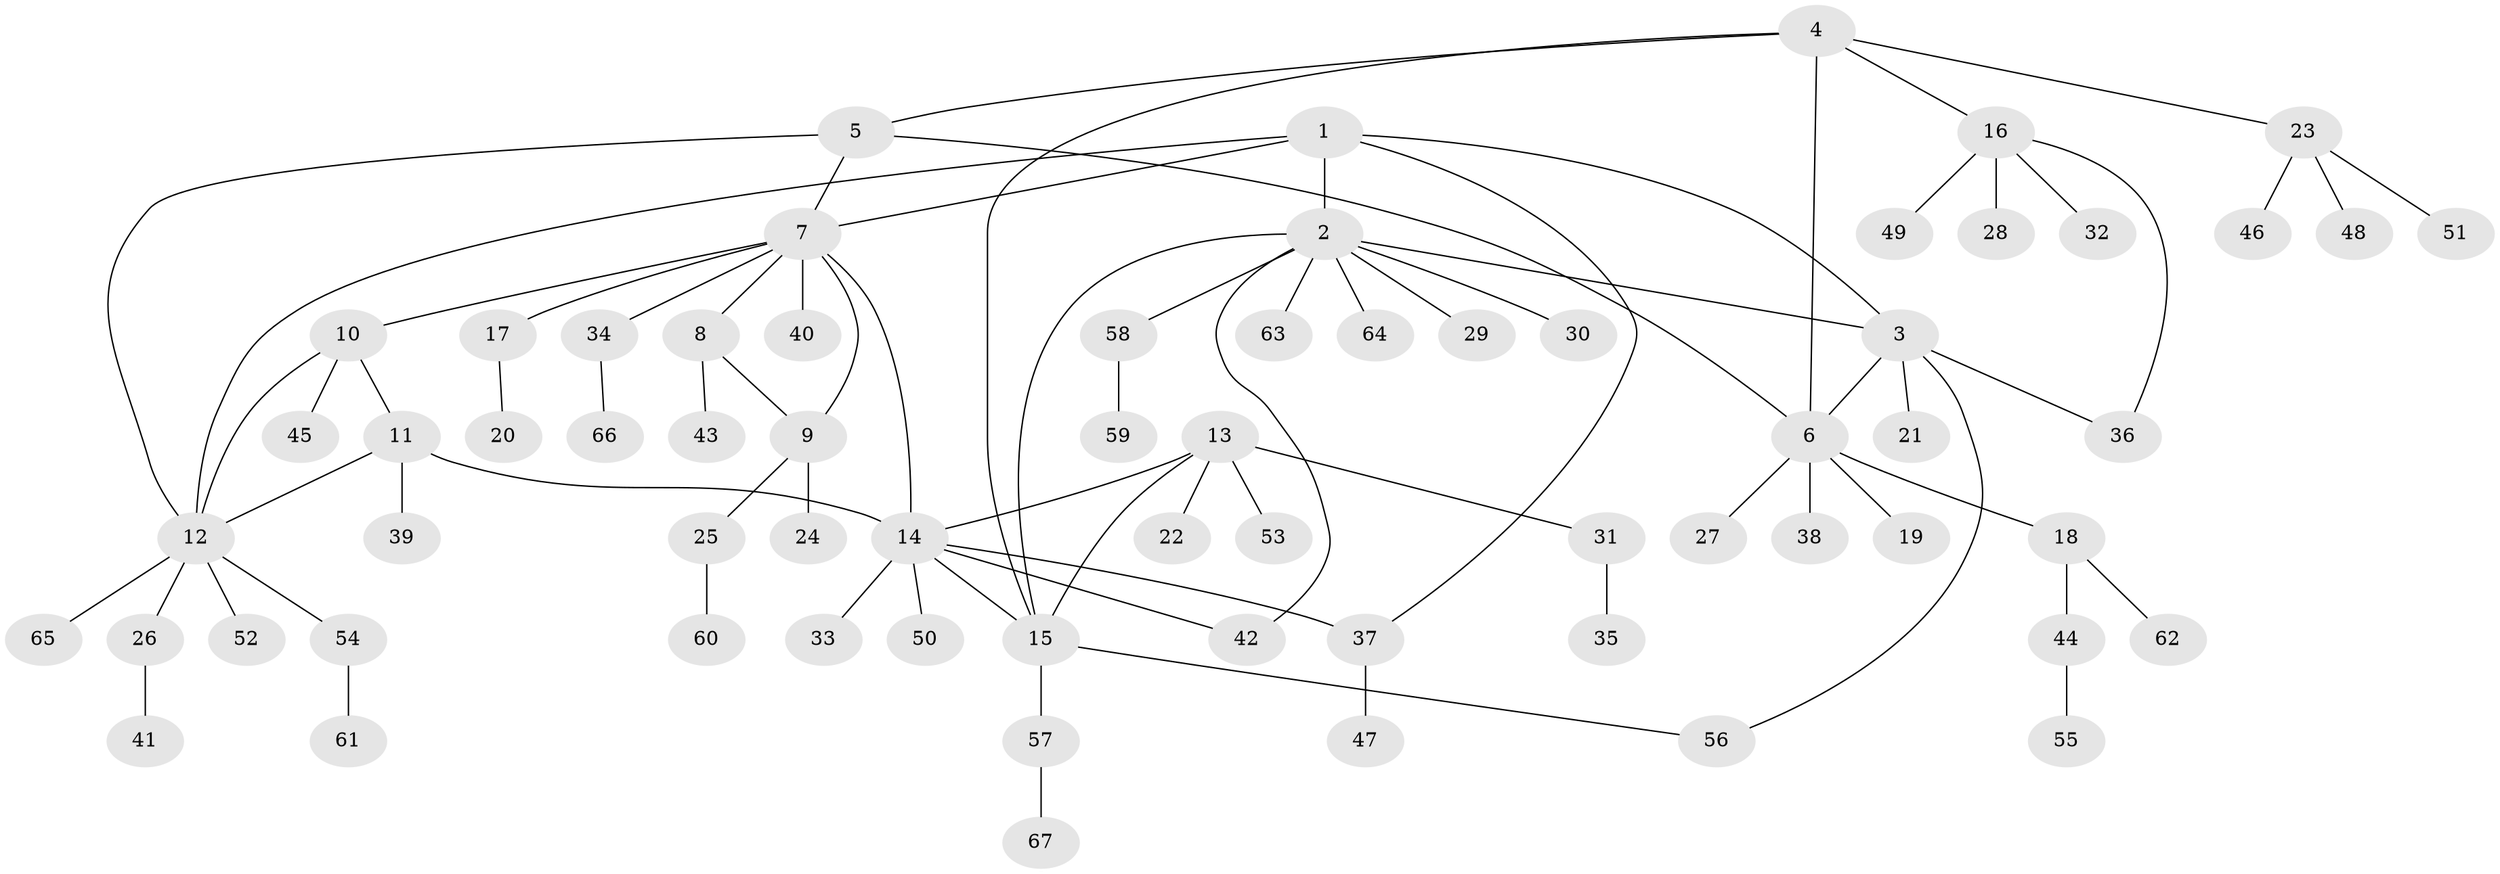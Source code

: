 // Generated by graph-tools (version 1.1) at 2025/37/03/09/25 02:37:34]
// undirected, 67 vertices, 81 edges
graph export_dot {
graph [start="1"]
  node [color=gray90,style=filled];
  1;
  2;
  3;
  4;
  5;
  6;
  7;
  8;
  9;
  10;
  11;
  12;
  13;
  14;
  15;
  16;
  17;
  18;
  19;
  20;
  21;
  22;
  23;
  24;
  25;
  26;
  27;
  28;
  29;
  30;
  31;
  32;
  33;
  34;
  35;
  36;
  37;
  38;
  39;
  40;
  41;
  42;
  43;
  44;
  45;
  46;
  47;
  48;
  49;
  50;
  51;
  52;
  53;
  54;
  55;
  56;
  57;
  58;
  59;
  60;
  61;
  62;
  63;
  64;
  65;
  66;
  67;
  1 -- 2;
  1 -- 3;
  1 -- 7;
  1 -- 12;
  1 -- 37;
  2 -- 3;
  2 -- 15;
  2 -- 29;
  2 -- 30;
  2 -- 42;
  2 -- 58;
  2 -- 63;
  2 -- 64;
  3 -- 6;
  3 -- 21;
  3 -- 36;
  3 -- 56;
  4 -- 5;
  4 -- 6;
  4 -- 15;
  4 -- 16;
  4 -- 23;
  5 -- 6;
  5 -- 7;
  5 -- 12;
  6 -- 18;
  6 -- 19;
  6 -- 27;
  6 -- 38;
  7 -- 8;
  7 -- 9;
  7 -- 10;
  7 -- 14;
  7 -- 17;
  7 -- 34;
  7 -- 40;
  8 -- 9;
  8 -- 43;
  9 -- 24;
  9 -- 25;
  10 -- 11;
  10 -- 12;
  10 -- 45;
  11 -- 12;
  11 -- 14;
  11 -- 39;
  12 -- 26;
  12 -- 52;
  12 -- 54;
  12 -- 65;
  13 -- 14;
  13 -- 15;
  13 -- 22;
  13 -- 31;
  13 -- 53;
  14 -- 15;
  14 -- 33;
  14 -- 37;
  14 -- 42;
  14 -- 50;
  15 -- 56;
  15 -- 57;
  16 -- 28;
  16 -- 32;
  16 -- 36;
  16 -- 49;
  17 -- 20;
  18 -- 44;
  18 -- 62;
  23 -- 46;
  23 -- 48;
  23 -- 51;
  25 -- 60;
  26 -- 41;
  31 -- 35;
  34 -- 66;
  37 -- 47;
  44 -- 55;
  54 -- 61;
  57 -- 67;
  58 -- 59;
}
